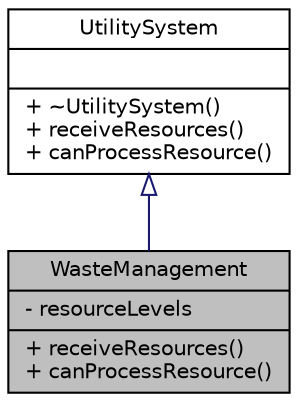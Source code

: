 digraph "WasteManagement"
{
 // LATEX_PDF_SIZE
  edge [fontname="Helvetica",fontsize="10",labelfontname="Helvetica",labelfontsize="10"];
  node [fontname="Helvetica",fontsize="10",shape=record];
  Node1 [label="{WasteManagement\n|- resourceLevels\l|+ receiveResources()\l+ canProcessResource()\l}",height=0.2,width=0.4,color="black", fillcolor="grey75", style="filled", fontcolor="black",tooltip="Manages waste collection and disposal."];
  Node2 -> Node1 [dir="back",color="midnightblue",fontsize="10",style="solid",arrowtail="onormal",fontname="Helvetica"];
  Node2 [label="{UtilitySystem\n||+ ~UtilitySystem()\l+ receiveResources()\l+ canProcessResource()\l}",height=0.2,width=0.4,color="black", fillcolor="white", style="filled",URL="$classUtilitySystem.html",tooltip="Base interface class for handling and processing resources."];
}
